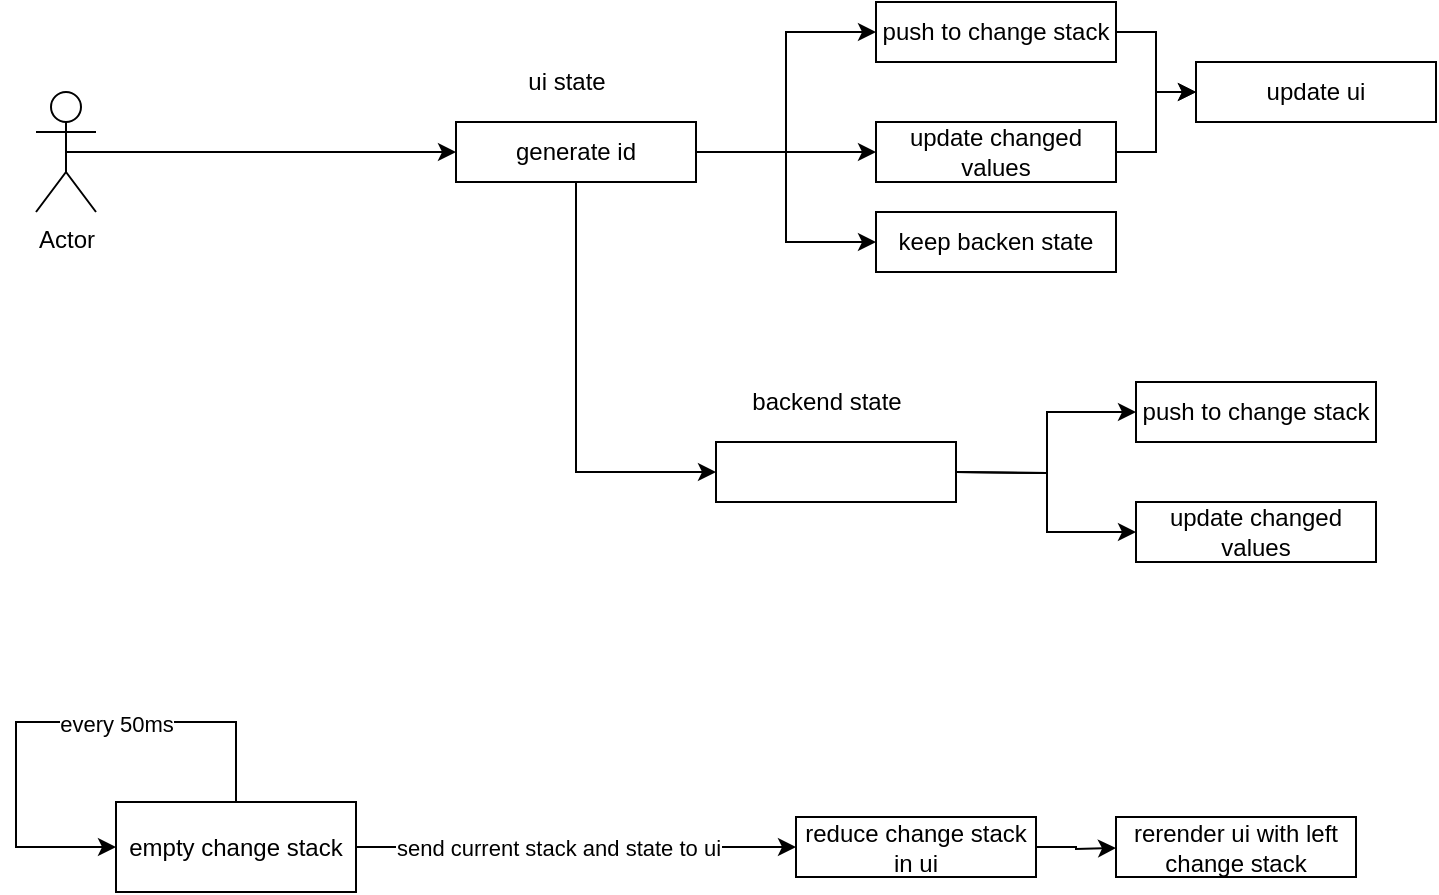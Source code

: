 <mxfile version="13.3.1" type="device"><diagram id="s5Ug_KrWAZ_xdKQWvGZw" name="Page-2"><mxGraphModel dx="1226" dy="1243" grid="1" gridSize="10" guides="1" tooltips="1" connect="1" arrows="1" fold="1" page="1" pageScale="1" pageWidth="827" pageHeight="1169" math="0" shadow="0"><root><mxCell id="ATZ2dqDAttMP0mZ1dJ8--0"/><mxCell id="ATZ2dqDAttMP0mZ1dJ8--1" parent="ATZ2dqDAttMP0mZ1dJ8--0"/><mxCell id="ATZ2dqDAttMP0mZ1dJ8--13" style="edgeStyle=orthogonalEdgeStyle;rounded=0;orthogonalLoop=1;jettySize=auto;html=1;exitX=1;exitY=0.5;exitDx=0;exitDy=0;startArrow=none;startFill=0;entryX=0;entryY=0.5;entryDx=0;entryDy=0;" edge="1" parent="ATZ2dqDAttMP0mZ1dJ8--1" source="ATZ2dqDAttMP0mZ1dJ8--2" target="ATZ2dqDAttMP0mZ1dJ8--14"><mxGeometry relative="1" as="geometry"><mxPoint x="500" y="200" as="targetPoint"/></mxGeometry></mxCell><mxCell id="ATZ2dqDAttMP0mZ1dJ8--16" style="edgeStyle=orthogonalEdgeStyle;rounded=0;orthogonalLoop=1;jettySize=auto;html=1;exitX=1;exitY=0.5;exitDx=0;exitDy=0;entryX=0;entryY=0.5;entryDx=0;entryDy=0;startArrow=none;startFill=0;" edge="1" parent="ATZ2dqDAttMP0mZ1dJ8--1" source="ATZ2dqDAttMP0mZ1dJ8--2" target="ATZ2dqDAttMP0mZ1dJ8--15"><mxGeometry relative="1" as="geometry"/></mxCell><mxCell id="mdNHrwJMcNubMj60zCkI-5" style="edgeStyle=orthogonalEdgeStyle;rounded=0;orthogonalLoop=1;jettySize=auto;html=1;exitX=0.5;exitY=1;exitDx=0;exitDy=0;entryX=0;entryY=0.5;entryDx=0;entryDy=0;startArrow=none;startFill=0;" edge="1" parent="ATZ2dqDAttMP0mZ1dJ8--1" source="ATZ2dqDAttMP0mZ1dJ8--2" target="ATZ2dqDAttMP0mZ1dJ8--8"><mxGeometry relative="1" as="geometry"/></mxCell><mxCell id="mdNHrwJMcNubMj60zCkI-15" style="edgeStyle=orthogonalEdgeStyle;rounded=0;orthogonalLoop=1;jettySize=auto;html=1;exitX=1;exitY=0.5;exitDx=0;exitDy=0;entryX=0;entryY=0.5;entryDx=0;entryDy=0;startArrow=none;startFill=0;" edge="1" parent="ATZ2dqDAttMP0mZ1dJ8--1" source="ATZ2dqDAttMP0mZ1dJ8--2" target="mdNHrwJMcNubMj60zCkI-13"><mxGeometry relative="1" as="geometry"/></mxCell><mxCell id="ATZ2dqDAttMP0mZ1dJ8--2" value="generate id" style="rounded=0;whiteSpace=wrap;html=1;" vertex="1" parent="ATZ2dqDAttMP0mZ1dJ8--1"><mxGeometry x="310" y="180" width="120" height="30" as="geometry"/></mxCell><mxCell id="ATZ2dqDAttMP0mZ1dJ8--10" style="edgeStyle=orthogonalEdgeStyle;rounded=0;orthogonalLoop=1;jettySize=auto;html=1;exitX=0.5;exitY=0.5;exitDx=0;exitDy=0;exitPerimeter=0;entryX=0;entryY=0.5;entryDx=0;entryDy=0;startArrow=none;startFill=0;" edge="1" parent="ATZ2dqDAttMP0mZ1dJ8--1" source="ATZ2dqDAttMP0mZ1dJ8--3" target="ATZ2dqDAttMP0mZ1dJ8--2"><mxGeometry relative="1" as="geometry"/></mxCell><mxCell id="ATZ2dqDAttMP0mZ1dJ8--3" value="Actor" style="shape=umlActor;verticalLabelPosition=bottom;labelBackgroundColor=#ffffff;verticalAlign=top;html=1;outlineConnect=0;" vertex="1" parent="ATZ2dqDAttMP0mZ1dJ8--1"><mxGeometry x="100" y="165" width="30" height="60" as="geometry"/></mxCell><mxCell id="ATZ2dqDAttMP0mZ1dJ8--7" value="ui state" style="text;html=1;align=center;verticalAlign=middle;resizable=0;points=[];autosize=1;" vertex="1" parent="ATZ2dqDAttMP0mZ1dJ8--1"><mxGeometry x="340" y="150" width="50" height="20" as="geometry"/></mxCell><mxCell id="ATZ2dqDAttMP0mZ1dJ8--8" value="" style="rounded=0;whiteSpace=wrap;html=1;" vertex="1" parent="ATZ2dqDAttMP0mZ1dJ8--1"><mxGeometry x="440" y="340" width="120" height="30" as="geometry"/></mxCell><mxCell id="ATZ2dqDAttMP0mZ1dJ8--9" value="backend state" style="text;html=1;align=center;verticalAlign=middle;resizable=0;points=[];autosize=1;" vertex="1" parent="ATZ2dqDAttMP0mZ1dJ8--1"><mxGeometry x="450" y="310" width="90" height="20" as="geometry"/></mxCell><mxCell id="ATZ2dqDAttMP0mZ1dJ8--23" style="edgeStyle=orthogonalEdgeStyle;rounded=0;orthogonalLoop=1;jettySize=auto;html=1;exitX=1;exitY=0.5;exitDx=0;exitDy=0;entryX=0;entryY=0.5;entryDx=0;entryDy=0;startArrow=none;startFill=0;" edge="1" parent="ATZ2dqDAttMP0mZ1dJ8--1" source="ATZ2dqDAttMP0mZ1dJ8--14" target="ATZ2dqDAttMP0mZ1dJ8--22"><mxGeometry relative="1" as="geometry"/></mxCell><mxCell id="ATZ2dqDAttMP0mZ1dJ8--14" value="push to change stack" style="rounded=0;whiteSpace=wrap;html=1;" vertex="1" parent="ATZ2dqDAttMP0mZ1dJ8--1"><mxGeometry x="520" y="120" width="120" height="30" as="geometry"/></mxCell><mxCell id="ATZ2dqDAttMP0mZ1dJ8--24" style="edgeStyle=orthogonalEdgeStyle;rounded=0;orthogonalLoop=1;jettySize=auto;html=1;exitX=1;exitY=0.5;exitDx=0;exitDy=0;entryX=0;entryY=0.5;entryDx=0;entryDy=0;startArrow=none;startFill=0;" edge="1" parent="ATZ2dqDAttMP0mZ1dJ8--1" source="ATZ2dqDAttMP0mZ1dJ8--15" target="ATZ2dqDAttMP0mZ1dJ8--22"><mxGeometry relative="1" as="geometry"/></mxCell><mxCell id="ATZ2dqDAttMP0mZ1dJ8--15" value="update changed values" style="rounded=0;whiteSpace=wrap;html=1;" vertex="1" parent="ATZ2dqDAttMP0mZ1dJ8--1"><mxGeometry x="520" y="180" width="120" height="30" as="geometry"/></mxCell><mxCell id="ATZ2dqDAttMP0mZ1dJ8--22" value="update ui" style="rounded=0;whiteSpace=wrap;html=1;" vertex="1" parent="ATZ2dqDAttMP0mZ1dJ8--1"><mxGeometry x="680" y="150" width="120" height="30" as="geometry"/></mxCell><mxCell id="mdNHrwJMcNubMj60zCkI-0" style="edgeStyle=orthogonalEdgeStyle;rounded=0;orthogonalLoop=1;jettySize=auto;html=1;exitX=1;exitY=0.5;exitDx=0;exitDy=0;startArrow=none;startFill=0;entryX=0;entryY=0.5;entryDx=0;entryDy=0;" edge="1" parent="ATZ2dqDAttMP0mZ1dJ8--1" target="mdNHrwJMcNubMj60zCkI-2"><mxGeometry relative="1" as="geometry"><mxPoint x="630" y="355" as="targetPoint"/><mxPoint x="560" y="355" as="sourcePoint"/></mxGeometry></mxCell><mxCell id="mdNHrwJMcNubMj60zCkI-1" style="edgeStyle=orthogonalEdgeStyle;rounded=0;orthogonalLoop=1;jettySize=auto;html=1;exitX=1;exitY=0.5;exitDx=0;exitDy=0;entryX=0;entryY=0.5;entryDx=0;entryDy=0;startArrow=none;startFill=0;" edge="1" parent="ATZ2dqDAttMP0mZ1dJ8--1" target="mdNHrwJMcNubMj60zCkI-3"><mxGeometry relative="1" as="geometry"><mxPoint x="560" y="355" as="sourcePoint"/></mxGeometry></mxCell><mxCell id="mdNHrwJMcNubMj60zCkI-2" value="push to change stack" style="rounded=0;whiteSpace=wrap;html=1;" vertex="1" parent="ATZ2dqDAttMP0mZ1dJ8--1"><mxGeometry x="650" y="310" width="120" height="30" as="geometry"/></mxCell><mxCell id="mdNHrwJMcNubMj60zCkI-3" value="update changed values" style="rounded=0;whiteSpace=wrap;html=1;" vertex="1" parent="ATZ2dqDAttMP0mZ1dJ8--1"><mxGeometry x="650" y="370" width="120" height="30" as="geometry"/></mxCell><mxCell id="mdNHrwJMcNubMj60zCkI-16" style="edgeStyle=orthogonalEdgeStyle;rounded=0;orthogonalLoop=1;jettySize=auto;html=1;exitX=1;exitY=0.5;exitDx=0;exitDy=0;startArrow=none;startFill=0;" edge="1" parent="ATZ2dqDAttMP0mZ1dJ8--1" source="mdNHrwJMcNubMj60zCkI-6"><mxGeometry relative="1" as="geometry"><mxPoint x="640" y="543" as="targetPoint"/></mxGeometry></mxCell><mxCell id="mdNHrwJMcNubMj60zCkI-6" value="reduce change stack in ui" style="rounded=0;whiteSpace=wrap;html=1;" vertex="1" parent="ATZ2dqDAttMP0mZ1dJ8--1"><mxGeometry x="480" y="527.5" width="120" height="30" as="geometry"/></mxCell><mxCell id="mdNHrwJMcNubMj60zCkI-11" style="edgeStyle=orthogonalEdgeStyle;rounded=0;orthogonalLoop=1;jettySize=auto;html=1;startArrow=none;startFill=0;" edge="1" parent="ATZ2dqDAttMP0mZ1dJ8--1" source="mdNHrwJMcNubMj60zCkI-8" target="mdNHrwJMcNubMj60zCkI-6"><mxGeometry relative="1" as="geometry"/></mxCell><mxCell id="mdNHrwJMcNubMj60zCkI-12" value="send current stack and state to ui" style="edgeLabel;html=1;align=center;verticalAlign=middle;resizable=0;points=[];" vertex="1" connectable="0" parent="mdNHrwJMcNubMj60zCkI-11"><mxGeometry x="0.067" y="4" relative="1" as="geometry"><mxPoint x="-17" y="4" as="offset"/></mxGeometry></mxCell><mxCell id="mdNHrwJMcNubMj60zCkI-8" value="empty change stack" style="rounded=0;whiteSpace=wrap;html=1;" vertex="1" parent="ATZ2dqDAttMP0mZ1dJ8--1"><mxGeometry x="140" y="520" width="120" height="45" as="geometry"/></mxCell><mxCell id="mdNHrwJMcNubMj60zCkI-9" style="edgeStyle=orthogonalEdgeStyle;rounded=0;orthogonalLoop=1;jettySize=auto;html=1;entryX=0;entryY=0.5;entryDx=0;entryDy=0;startArrow=none;startFill=0;" edge="1" parent="ATZ2dqDAttMP0mZ1dJ8--1" source="mdNHrwJMcNubMj60zCkI-8" target="mdNHrwJMcNubMj60zCkI-8"><mxGeometry relative="1" as="geometry"><Array as="points"><mxPoint x="200" y="480"/><mxPoint x="90" y="480"/><mxPoint x="90" y="543"/></Array></mxGeometry></mxCell><mxCell id="mdNHrwJMcNubMj60zCkI-10" value="every 50ms" style="edgeLabel;html=1;align=center;verticalAlign=middle;resizable=0;points=[];" vertex="1" connectable="0" parent="mdNHrwJMcNubMj60zCkI-9"><mxGeometry x="-0.093" y="1" relative="1" as="geometry"><mxPoint x="19" as="offset"/></mxGeometry></mxCell><mxCell id="mdNHrwJMcNubMj60zCkI-13" value="keep backen state" style="rounded=0;whiteSpace=wrap;html=1;" vertex="1" parent="ATZ2dqDAttMP0mZ1dJ8--1"><mxGeometry x="520" y="225" width="120" height="30" as="geometry"/></mxCell><mxCell id="mdNHrwJMcNubMj60zCkI-17" value="rerender ui with left change stack" style="rounded=0;whiteSpace=wrap;html=1;" vertex="1" parent="ATZ2dqDAttMP0mZ1dJ8--1"><mxGeometry x="640" y="527.5" width="120" height="30" as="geometry"/></mxCell></root></mxGraphModel></diagram></mxfile>